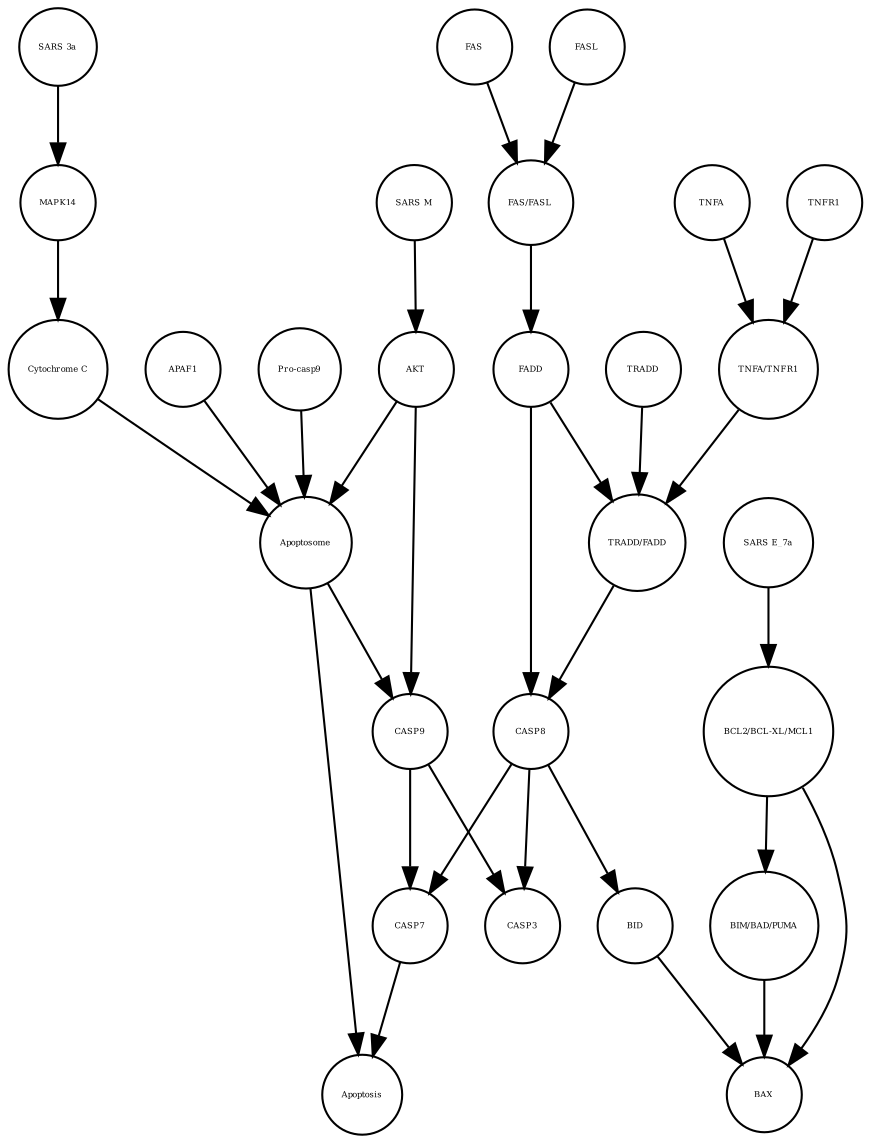 strict digraph  {
CASP7 [annotation="", bipartite=0, cls=macromolecule, fontsize=4, label=CASP7, shape=circle];
Apoptosis [annotation="", bipartite=0, cls=phenotype, fontsize=4, label=Apoptosis, shape=circle];
Apoptosome [annotation="", bipartite=0, cls=complex, fontsize=4, label=Apoptosome, shape=circle];
"TRADD/FADD" [annotation="", bipartite=0, cls=complex, fontsize=4, label="TRADD/FADD", shape=circle];
BID [annotation="", bipartite=0, cls=macromolecule, fontsize=4, label=BID, shape=circle];
"BIM/BAD/PUMA" [annotation="", bipartite=0, cls=complex, fontsize=4, label="BIM/BAD/PUMA", shape=circle];
FADD [annotation="", bipartite=0, cls=macromolecule, fontsize=4, label=FADD, shape=circle];
"SARS E_7a" [annotation="", bipartite=0, cls=macromolecule, fontsize=4, label="SARS E_7a", shape=circle];
"Cytochrome C" [annotation="", bipartite=0, cls=macromolecule, fontsize=4, label="Cytochrome C", shape=circle];
FASL [annotation="", bipartite=0, cls=macromolecule, fontsize=4, label=FASL, shape=circle];
AKT [annotation="", bipartite=0, cls=macromolecule, fontsize=4, label=AKT, shape=circle];
FAS [annotation="", bipartite=0, cls=macromolecule, fontsize=4, label=FAS, shape=circle];
"SARS M" [annotation="", bipartite=0, cls=macromolecule, fontsize=4, label="SARS M", shape=circle];
TRADD [annotation="", bipartite=0, cls=macromolecule, fontsize=4, label=TRADD, shape=circle];
"SARS 3a" [annotation="", bipartite=0, cls=macromolecule, fontsize=4, label="SARS 3a", shape=circle];
CASP8 [annotation="", bipartite=0, cls=macromolecule, fontsize=4, label=CASP8, shape=circle];
BAX [annotation="", bipartite=0, cls=macromolecule, fontsize=4, label=BAX, shape=circle];
"FAS/FASL" [annotation="", bipartite=0, cls=complex, fontsize=4, label="FAS/FASL", shape=circle];
MAPK14 [annotation="", bipartite=0, cls=macromolecule, fontsize=4, label=MAPK14, shape=circle];
TNFA [annotation="", bipartite=0, cls=macromolecule, fontsize=4, label=TNFA, shape=circle];
"BCL2/BCL-XL/MCL1" [annotation="", bipartite=0, cls=complex, fontsize=4, label="BCL2/BCL-XL/MCL1", shape=circle];
APAF1 [annotation="", bipartite=0, cls=macromolecule, fontsize=4, label=APAF1, shape=circle];
TNFR1 [annotation="", bipartite=0, cls=macromolecule, fontsize=4, label=TNFR1, shape=circle];
"TNFA/TNFR1" [annotation="", bipartite=0, cls=complex, fontsize=4, label="TNFA/TNFR1", shape=circle];
"Pro-casp9" [annotation="", bipartite=0, cls=macromolecule, fontsize=4, label="Pro-casp9", shape=circle];
CASP9 [annotation="", bipartite=0, cls=macromolecule, fontsize=4, label=CASP9, shape=circle];
CASP3 [annotation="", bipartite=0, cls=macromolecule, fontsize=4, label=CASP3, shape=circle];
CASP7 -> Apoptosis  [annotation="", interaction_type=stimulation];
Apoptosome -> Apoptosis  [annotation="", interaction_type=stimulation];
Apoptosome -> CASP9  [annotation="urn_miriam_kegg.pathway_hsa04210", interaction_type=catalysis];
"TRADD/FADD" -> CASP8  [annotation="urn_miriam_kegg.pathway_hsa04210", interaction_type=catalysis];
BID -> BAX  [annotation=urn_miriam_pubmed_31226023, interaction_type=catalysis];
"BIM/BAD/PUMA" -> BAX  [annotation=urn_miriam_pubmed_31226023, interaction_type=catalysis];
FADD -> CASP8  [annotation="urn_miriam_kegg.pathway_hsa04210", interaction_type=catalysis];
FADD -> "TRADD/FADD"  [annotation="", interaction_type=production];
"SARS E_7a" -> "BCL2/BCL-XL/MCL1"  [annotation="", interaction_type=inhibition];
"Cytochrome C" -> Apoptosome  [annotation="", interaction_type=production];
FASL -> "FAS/FASL"  [annotation="", interaction_type=production];
AKT -> Apoptosome  [annotation="urn_miriam_kegg.pathway_hsa04210", interaction_type=inhibition];
AKT -> CASP9  [annotation="urn_miriam_kegg.pathway_hsa04210", interaction_type=inhibition];
FAS -> "FAS/FASL"  [annotation="", interaction_type=production];
"SARS M" -> AKT  [annotation=urn_miriam_pubmed_31226023, interaction_type=inhibition];
TRADD -> "TRADD/FADD"  [annotation="", interaction_type=production];
"SARS 3a" -> MAPK14  [annotation=urn_miriam_pubmed_31226023, interaction_type=catalysis];
CASP8 -> CASP3  [annotation="urn_miriam_kegg.pathway_hsa04210", interaction_type=catalysis];
CASP8 -> CASP7  [annotation="urn_miriam_kegg.pathway_hsa04210", interaction_type=catalysis];
CASP8 -> BID  [annotation="urn_miriam_kegg.pathway_hsa04210", interaction_type=catalysis];
"FAS/FASL" -> FADD  [annotation="urn_miriam_kegg.pathway_hsa04210", interaction_type=catalysis];
MAPK14 -> "Cytochrome C"  [annotation="urn_miriam_kegg.pathway_hsa04210|urn_miriam_pubmed_31226023", interaction_type=catalysis];
TNFA -> "TNFA/TNFR1"  [annotation="", interaction_type=production];
"BCL2/BCL-XL/MCL1" -> "BIM/BAD/PUMA"  [annotation="", interaction_type=inhibition];
"BCL2/BCL-XL/MCL1" -> BAX  [annotation=urn_miriam_pubmed_31226023, interaction_type=inhibition];
APAF1 -> Apoptosome  [annotation="", interaction_type=production];
TNFR1 -> "TNFA/TNFR1"  [annotation="", interaction_type=production];
"TNFA/TNFR1" -> "TRADD/FADD"  [annotation="urn_miriam_kegg.pathway_hsa04210", interaction_type=catalysis];
"Pro-casp9" -> Apoptosome  [annotation="", interaction_type=production];
CASP9 -> CASP7  [annotation="urn_miriam_kegg.pathway_hsa04210", interaction_type=catalysis];
CASP9 -> CASP3  [annotation="urn_miriam_kegg.pathway_hsa04210", interaction_type=catalysis];
}
